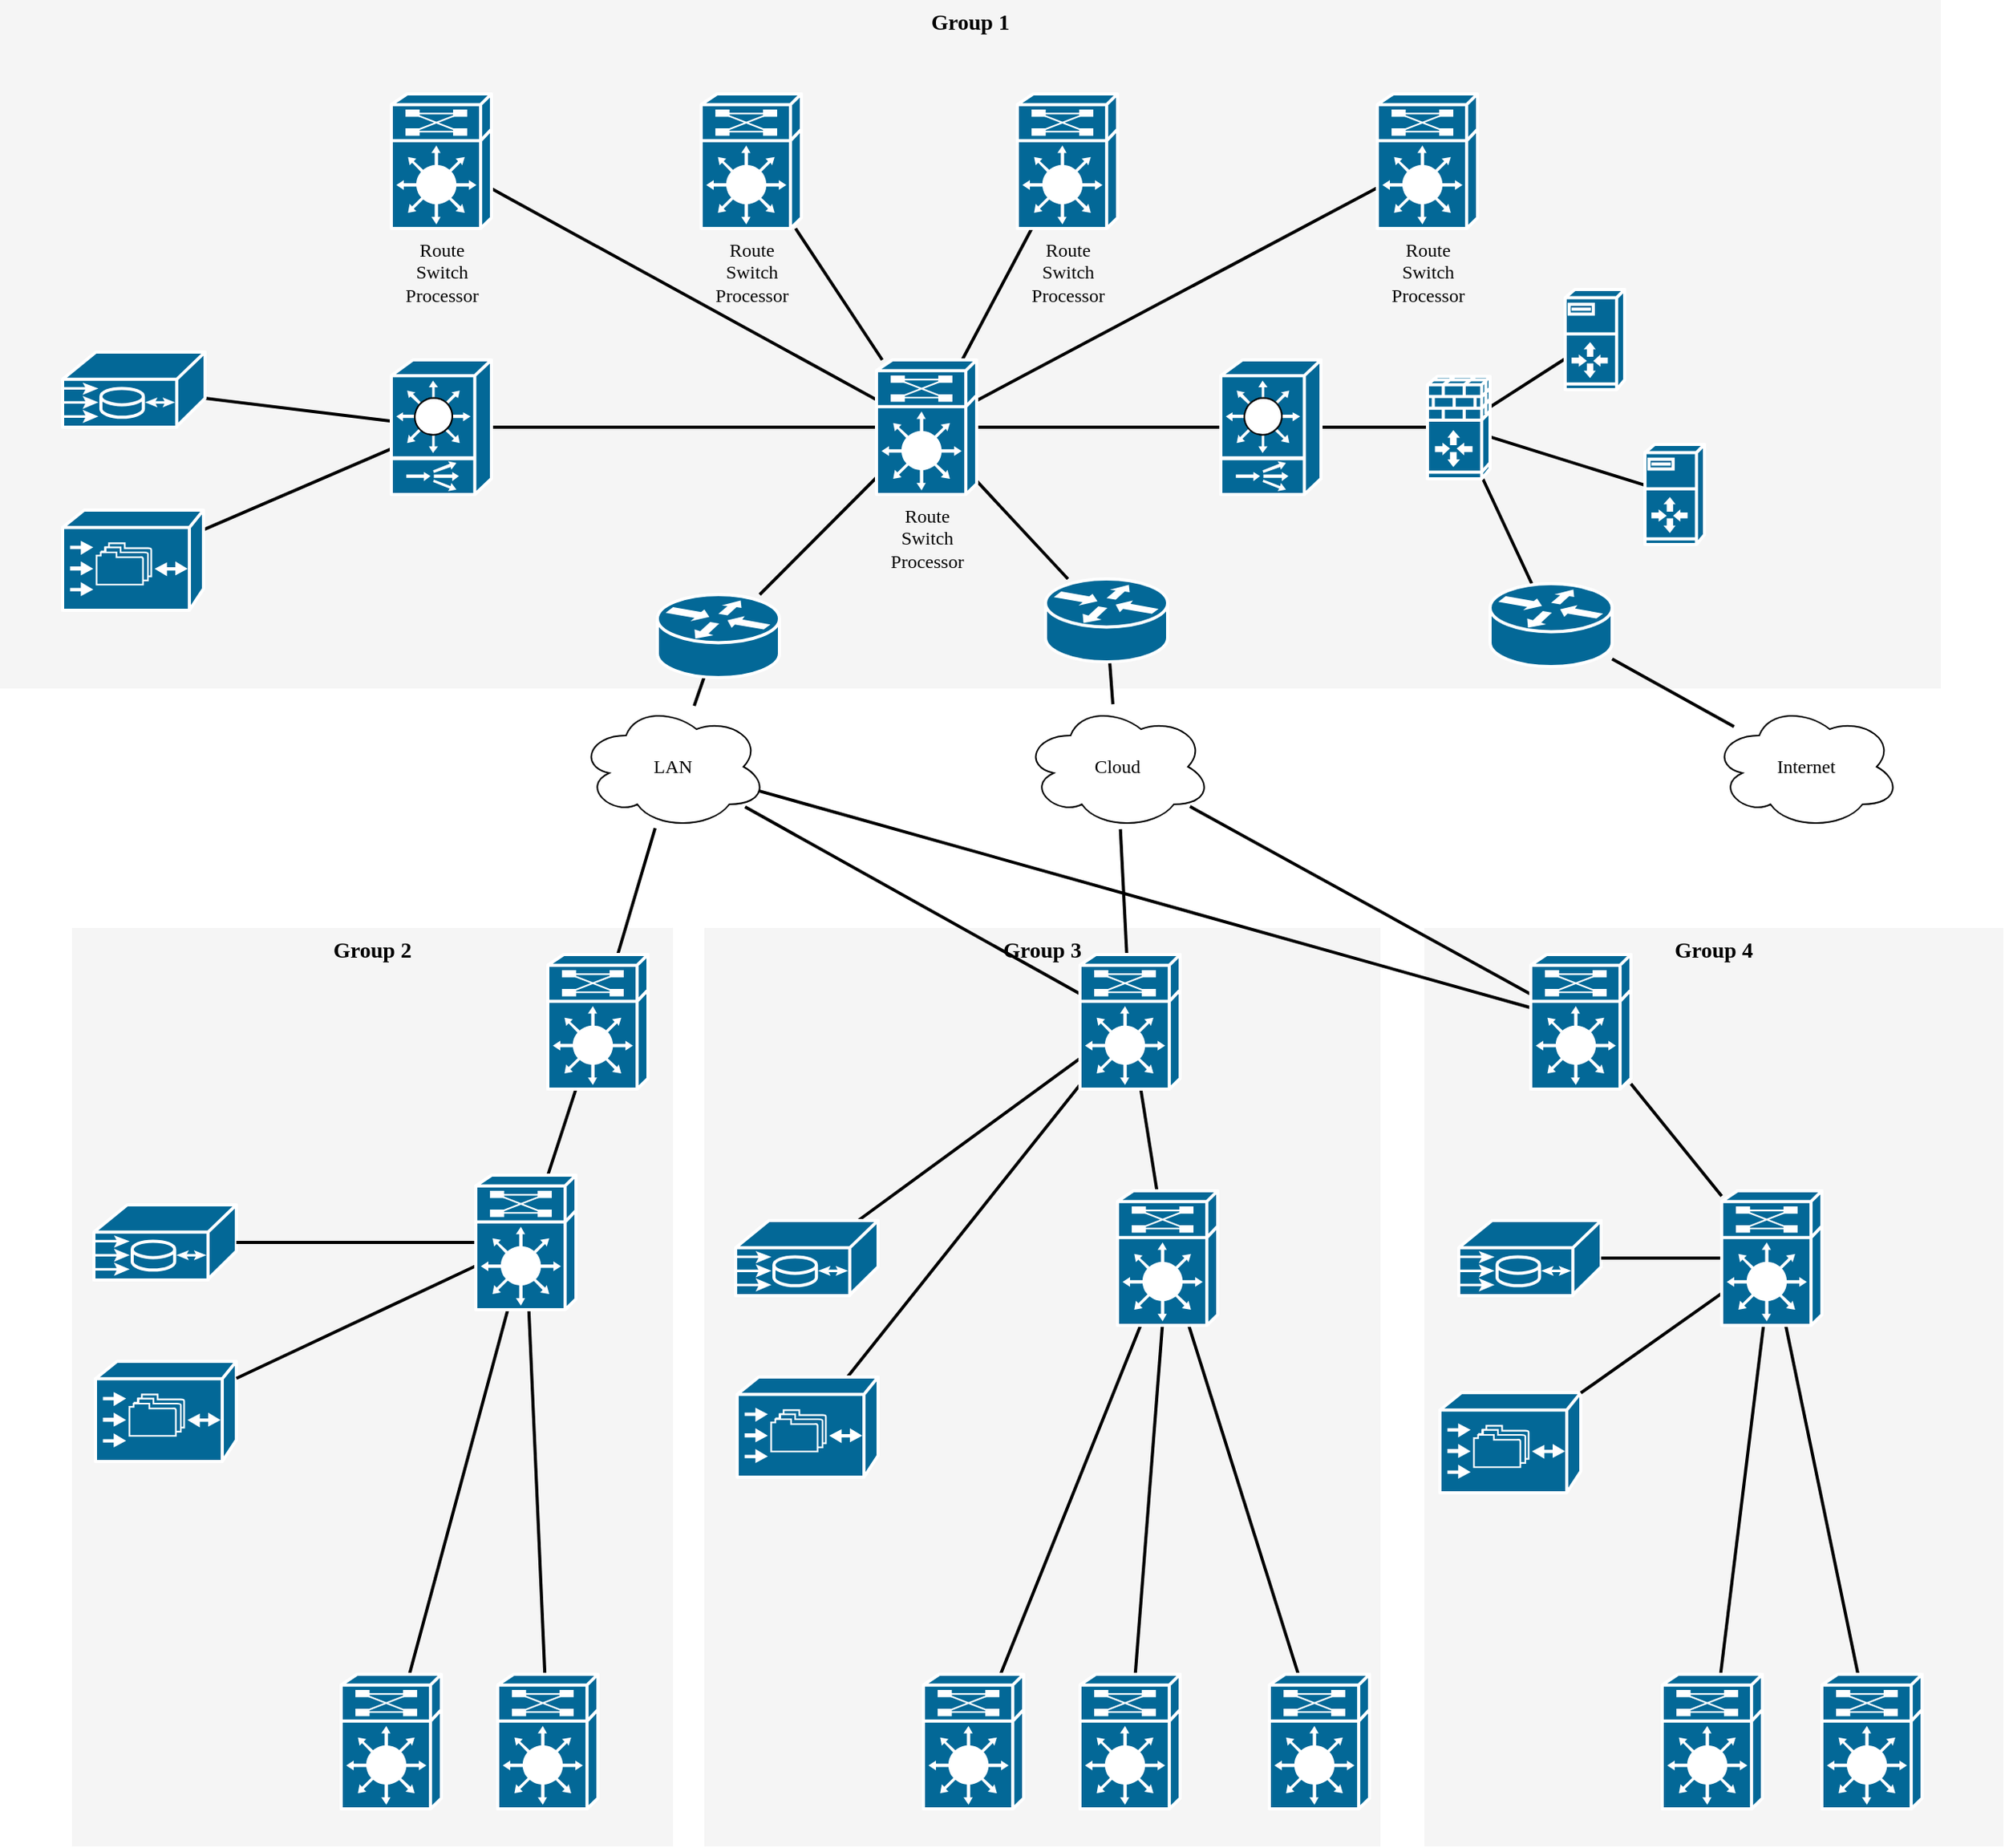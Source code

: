 <mxfile version="21.0.6" type="github" pages="2">
  <diagram name="Page-1" id="c37626ed-c26b-45fb-9056-f9ebc6bb27b6">
    <mxGraphModel dx="1311" dy="699" grid="1" gridSize="10" guides="1" tooltips="1" connect="1" arrows="1" fold="1" page="1" pageScale="1" pageWidth="1100" pageHeight="850" background="none" math="0" shadow="0">
      <root>
        <mxCell id="0" />
        <mxCell id="1" parent="0" />
        <mxCell id="1c7a67bf8fd3230f-83" value="Group 1" style="whiteSpace=wrap;html=1;rounded=0;shadow=0;comic=0;strokeWidth=1;fontFamily=Verdana;fontSize=14;fillColor=#f5f5f5;strokeColor=none;verticalAlign=top;fontStyle=1" parent="1" vertex="1">
          <mxGeometry x="460" y="246" width="1240" height="440" as="geometry" />
        </mxCell>
        <mxCell id="1c7a67bf8fd3230f-82" value="Group 4" style="whiteSpace=wrap;html=1;rounded=0;shadow=0;comic=0;strokeWidth=1;fontFamily=Verdana;fontSize=14;fillColor=#f5f5f5;strokeColor=none;fontStyle=1;verticalAlign=top;" parent="1" vertex="1">
          <mxGeometry x="1370" y="839" width="370" height="587" as="geometry" />
        </mxCell>
        <mxCell id="1c7a67bf8fd3230f-81" value="Group 3" style="whiteSpace=wrap;html=1;rounded=0;shadow=0;comic=0;strokeWidth=1;fontFamily=Verdana;fontSize=14;fillColor=#f5f5f5;strokeColor=none;fontStyle=1;verticalAlign=top;" parent="1" vertex="1">
          <mxGeometry x="910" y="839.0" width="432" height="587" as="geometry" />
        </mxCell>
        <mxCell id="1c7a67bf8fd3230f-80" value="Group 2" style="whiteSpace=wrap;html=1;rounded=0;shadow=0;comic=0;strokeWidth=1;fontFamily=Verdana;fontSize=14;fillColor=#f5f5f5;strokeColor=none;fontStyle=1;verticalAlign=top;" parent="1" vertex="1">
          <mxGeometry x="506" y="839" width="384" height="587" as="geometry" />
        </mxCell>
        <mxCell id="1c7a67bf8fd3230f-37" style="edgeStyle=none;html=1;labelBackgroundColor=none;startFill=0;endArrow=none;endFill=0;strokeWidth=2;fontFamily=Verdana;fontSize=12;" parent="1" source="1c7a67bf8fd3230f-1" target="1c7a67bf8fd3230f-5" edge="1">
          <mxGeometry relative="1" as="geometry" />
        </mxCell>
        <mxCell id="1c7a67bf8fd3230f-1" value="Route&lt;div&gt;Switch&lt;/div&gt;&lt;div&gt;Processor&lt;/div&gt;" style="shape=mxgraph.cisco.misc.route_switch_processor;html=1;dashed=0;fillColor=#036897;strokeColor=#ffffff;strokeWidth=2;verticalLabelPosition=bottom;verticalAlign=top;rounded=0;shadow=0;comic=0;fontFamily=Verdana;fontSize=12;" parent="1" vertex="1">
          <mxGeometry x="710" y="306" width="64" height="86" as="geometry" />
        </mxCell>
        <mxCell id="1c7a67bf8fd3230f-38" style="edgeStyle=none;html=1;labelBackgroundColor=none;startFill=0;endArrow=none;endFill=0;strokeWidth=2;fontFamily=Verdana;fontSize=12;" parent="1" source="1c7a67bf8fd3230f-2" target="1c7a67bf8fd3230f-5" edge="1">
          <mxGeometry relative="1" as="geometry" />
        </mxCell>
        <mxCell id="1c7a67bf8fd3230f-2" value="Route&lt;div&gt;Switch&lt;/div&gt;&lt;div&gt;Processor&lt;/div&gt;" style="shape=mxgraph.cisco.misc.route_switch_processor;html=1;dashed=0;fillColor=#036897;strokeColor=#ffffff;strokeWidth=2;verticalLabelPosition=bottom;verticalAlign=top;rounded=0;shadow=0;comic=0;fontFamily=Verdana;fontSize=12;" parent="1" vertex="1">
          <mxGeometry x="908" y="306" width="64" height="86" as="geometry" />
        </mxCell>
        <mxCell id="1c7a67bf8fd3230f-39" style="edgeStyle=none;html=1;labelBackgroundColor=none;startFill=0;endArrow=none;endFill=0;strokeWidth=2;fontFamily=Verdana;fontSize=12;" parent="1" source="1c7a67bf8fd3230f-3" target="1c7a67bf8fd3230f-5" edge="1">
          <mxGeometry relative="1" as="geometry" />
        </mxCell>
        <mxCell id="1c7a67bf8fd3230f-3" value="Route&lt;div&gt;Switch&lt;/div&gt;&lt;div&gt;Processor&lt;/div&gt;" style="shape=mxgraph.cisco.misc.route_switch_processor;html=1;dashed=0;fillColor=#036897;strokeColor=#ffffff;strokeWidth=2;verticalLabelPosition=bottom;verticalAlign=top;rounded=0;shadow=0;comic=0;fontFamily=Verdana;fontSize=12;" parent="1" vertex="1">
          <mxGeometry x="1110" y="306" width="64" height="86" as="geometry" />
        </mxCell>
        <mxCell id="1c7a67bf8fd3230f-40" style="edgeStyle=none;html=1;labelBackgroundColor=none;startFill=0;endArrow=none;endFill=0;strokeWidth=2;fontFamily=Verdana;fontSize=12;" parent="1" source="1c7a67bf8fd3230f-4" target="1c7a67bf8fd3230f-5" edge="1">
          <mxGeometry relative="1" as="geometry" />
        </mxCell>
        <mxCell id="1c7a67bf8fd3230f-4" value="Route&lt;div&gt;Switch&lt;/div&gt;&lt;div&gt;Processor&lt;/div&gt;" style="shape=mxgraph.cisco.misc.route_switch_processor;html=1;dashed=0;fillColor=#036897;strokeColor=#ffffff;strokeWidth=2;verticalLabelPosition=bottom;verticalAlign=top;rounded=0;shadow=0;comic=0;fontFamily=Verdana;fontSize=12;" parent="1" vertex="1">
          <mxGeometry x="1340" y="306" width="64" height="86" as="geometry" />
        </mxCell>
        <mxCell id="1c7a67bf8fd3230f-41" style="edgeStyle=none;html=1;labelBackgroundColor=none;startFill=0;endArrow=none;endFill=0;strokeWidth=2;fontFamily=Verdana;fontSize=12;" parent="1" source="1c7a67bf8fd3230f-5" target="1c7a67bf8fd3230f-7" edge="1">
          <mxGeometry relative="1" as="geometry" />
        </mxCell>
        <mxCell id="1c7a67bf8fd3230f-45" style="edgeStyle=none;html=1;labelBackgroundColor=none;startFill=0;endArrow=none;endFill=0;strokeWidth=2;fontFamily=Verdana;fontSize=12;" parent="1" source="1c7a67bf8fd3230f-5" target="1c7a67bf8fd3230f-6" edge="1">
          <mxGeometry relative="1" as="geometry" />
        </mxCell>
        <mxCell id="1c7a67bf8fd3230f-49" style="edgeStyle=none;html=1;labelBackgroundColor=none;startFill=0;endArrow=none;endFill=0;strokeWidth=2;fontFamily=Verdana;fontSize=12;" parent="1" source="1c7a67bf8fd3230f-5" target="1c7a67bf8fd3230f-46" edge="1">
          <mxGeometry relative="1" as="geometry" />
        </mxCell>
        <mxCell id="1c7a67bf8fd3230f-50" style="edgeStyle=none;html=1;labelBackgroundColor=none;startFill=0;endArrow=none;endFill=0;strokeWidth=2;fontFamily=Verdana;fontSize=12;" parent="1" source="1c7a67bf8fd3230f-5" target="1c7a67bf8fd3230f-47" edge="1">
          <mxGeometry relative="1" as="geometry" />
        </mxCell>
        <mxCell id="1c7a67bf8fd3230f-5" value="Route&lt;div&gt;Switch&lt;/div&gt;&lt;div&gt;Processor&lt;/div&gt;" style="shape=mxgraph.cisco.misc.route_switch_processor;html=1;dashed=0;fillColor=#036897;strokeColor=#ffffff;strokeWidth=2;verticalLabelPosition=bottom;verticalAlign=top;rounded=0;shadow=0;comic=0;fontFamily=Verdana;fontSize=12;" parent="1" vertex="1">
          <mxGeometry x="1020" y="476" width="64" height="86" as="geometry" />
        </mxCell>
        <mxCell id="1c7a67bf8fd3230f-64" style="edgeStyle=none;html=1;labelBackgroundColor=none;startFill=0;endArrow=none;endFill=0;strokeWidth=2;fontFamily=Verdana;fontSize=12;" parent="1" source="1c7a67bf8fd3230f-6" target="1c7a67bf8fd3230f-9" edge="1">
          <mxGeometry relative="1" as="geometry" />
        </mxCell>
        <mxCell id="1c7a67bf8fd3230f-65" style="edgeStyle=none;html=1;labelBackgroundColor=none;startFill=0;endArrow=none;endFill=0;strokeWidth=2;fontFamily=Verdana;fontSize=12;" parent="1" source="1c7a67bf8fd3230f-6" target="1c7a67bf8fd3230f-8" edge="1">
          <mxGeometry relative="1" as="geometry" />
        </mxCell>
        <mxCell id="1c7a67bf8fd3230f-6" value="" style="shape=mxgraph.cisco.switches.content_switch;html=1;dashed=0;fillColor=#036897;strokeColor=#ffffff;strokeWidth=2;verticalLabelPosition=bottom;verticalAlign=top;rounded=0;shadow=0;comic=0;fontFamily=Verdana;fontSize=12;" parent="1" vertex="1">
          <mxGeometry x="710" y="476" width="64" height="86" as="geometry" />
        </mxCell>
        <mxCell id="1c7a67bf8fd3230f-42" style="edgeStyle=none;html=1;labelBackgroundColor=none;startFill=0;endArrow=none;endFill=0;strokeWidth=2;fontFamily=Verdana;fontSize=12;" parent="1" source="1c7a67bf8fd3230f-7" target="1c7a67bf8fd3230f-10" edge="1">
          <mxGeometry relative="1" as="geometry" />
        </mxCell>
        <mxCell id="1c7a67bf8fd3230f-7" value="" style="shape=mxgraph.cisco.switches.content_switch;html=1;dashed=0;fillColor=#036897;strokeColor=#ffffff;strokeWidth=2;verticalLabelPosition=bottom;verticalAlign=top;rounded=0;shadow=0;comic=0;fontFamily=Verdana;fontSize=12;" parent="1" vertex="1">
          <mxGeometry x="1240" y="476" width="64" height="86" as="geometry" />
        </mxCell>
        <mxCell id="1c7a67bf8fd3230f-8" value="" style="shape=mxgraph.cisco.storage.cisco_file_engine;html=1;dashed=0;fillColor=#036897;strokeColor=#ffffff;strokeWidth=2;verticalLabelPosition=bottom;verticalAlign=top;rounded=0;shadow=0;comic=0;fontFamily=Verdana;fontSize=12;" parent="1" vertex="1">
          <mxGeometry x="500" y="572" width="90" height="64" as="geometry" />
        </mxCell>
        <mxCell id="1c7a67bf8fd3230f-9" value="" style="shape=mxgraph.cisco.misc.me1100;html=1;dashed=0;fillColor=#036897;strokeColor=#ffffff;strokeWidth=2;verticalLabelPosition=bottom;verticalAlign=top;rounded=0;shadow=0;comic=0;fontFamily=Verdana;fontSize=12;" parent="1" vertex="1">
          <mxGeometry x="500" y="471" width="91" height="48" as="geometry" />
        </mxCell>
        <mxCell id="1c7a67bf8fd3230f-43" style="edgeStyle=none;html=1;labelBackgroundColor=none;startFill=0;endArrow=none;endFill=0;strokeWidth=2;fontFamily=Verdana;fontSize=12;" parent="1" source="1c7a67bf8fd3230f-10" target="1c7a67bf8fd3230f-11" edge="1">
          <mxGeometry relative="1" as="geometry" />
        </mxCell>
        <mxCell id="1c7a67bf8fd3230f-44" style="edgeStyle=none;html=1;labelBackgroundColor=none;startFill=0;endArrow=none;endFill=0;strokeWidth=2;fontFamily=Verdana;fontSize=12;" parent="1" source="1c7a67bf8fd3230f-10" target="1c7a67bf8fd3230f-12" edge="1">
          <mxGeometry relative="1" as="geometry" />
        </mxCell>
        <mxCell id="1c7a67bf8fd3230f-51" style="edgeStyle=none;html=1;labelBackgroundColor=none;startFill=0;endArrow=none;endFill=0;strokeWidth=2;fontFamily=Verdana;fontSize=12;" parent="1" source="1c7a67bf8fd3230f-10" target="1c7a67bf8fd3230f-48" edge="1">
          <mxGeometry relative="1" as="geometry" />
        </mxCell>
        <mxCell id="1c7a67bf8fd3230f-10" value="" style="shape=mxgraph.cisco.security.ios_firewall;html=1;dashed=0;fillColor=#036897;strokeColor=#ffffff;strokeWidth=2;verticalLabelPosition=bottom;verticalAlign=top;rounded=0;shadow=0;comic=0;fontFamily=Verdana;fontSize=12;" parent="1" vertex="1">
          <mxGeometry x="1372" y="486" width="40" height="66" as="geometry" />
        </mxCell>
        <mxCell id="1c7a67bf8fd3230f-11" value="" style="shape=mxgraph.cisco.servers.server_with_router;html=1;dashed=0;fillColor=#036897;strokeColor=#ffffff;strokeWidth=2;verticalLabelPosition=bottom;verticalAlign=top;rounded=0;shadow=0;comic=0;fontFamily=Verdana;fontSize=12;" parent="1" vertex="1">
          <mxGeometry x="1460" y="431" width="38" height="64" as="geometry" />
        </mxCell>
        <mxCell id="1c7a67bf8fd3230f-12" value="" style="shape=mxgraph.cisco.servers.server_with_router;html=1;dashed=0;fillColor=#036897;strokeColor=#ffffff;strokeWidth=2;verticalLabelPosition=bottom;verticalAlign=top;rounded=0;shadow=0;comic=0;fontFamily=Verdana;fontSize=12;" parent="1" vertex="1">
          <mxGeometry x="1511" y="530" width="38" height="64" as="geometry" />
        </mxCell>
        <mxCell id="1c7a67bf8fd3230f-56" style="edgeStyle=none;html=1;labelBackgroundColor=none;startFill=0;endArrow=none;endFill=0;strokeWidth=2;fontFamily=Verdana;fontSize=12;" parent="1" source="1c7a67bf8fd3230f-13" target="1c7a67bf8fd3230f-16" edge="1">
          <mxGeometry relative="1" as="geometry" />
        </mxCell>
        <mxCell id="1c7a67bf8fd3230f-61" style="edgeStyle=none;html=1;labelBackgroundColor=none;startFill=0;endArrow=none;endFill=0;strokeWidth=2;fontFamily=Verdana;fontSize=12;" parent="1" source="1c7a67bf8fd3230f-13" target="1c7a67bf8fd3230f-17" edge="1">
          <mxGeometry relative="1" as="geometry" />
        </mxCell>
        <mxCell id="1c7a67bf8fd3230f-62" style="edgeStyle=none;html=1;labelBackgroundColor=none;startFill=0;endArrow=none;endFill=0;strokeWidth=2;fontFamily=Verdana;fontSize=12;" parent="1" source="1c7a67bf8fd3230f-13" target="1c7a67bf8fd3230f-18" edge="1">
          <mxGeometry relative="1" as="geometry" />
        </mxCell>
        <mxCell id="1c7a67bf8fd3230f-13" value="LAN" style="ellipse;shape=cloud;whiteSpace=wrap;html=1;rounded=0;shadow=0;comic=0;strokeWidth=1;fontFamily=Verdana;fontSize=12;" parent="1" vertex="1">
          <mxGeometry x="830" y="696" width="120" height="80" as="geometry" />
        </mxCell>
        <mxCell id="1c7a67bf8fd3230f-57" style="edgeStyle=none;html=1;labelBackgroundColor=none;startFill=0;endArrow=none;endFill=0;strokeWidth=2;fontFamily=Verdana;fontSize=12;" parent="1" source="1c7a67bf8fd3230f-14" target="1c7a67bf8fd3230f-17" edge="1">
          <mxGeometry relative="1" as="geometry" />
        </mxCell>
        <mxCell id="1c7a67bf8fd3230f-63" style="edgeStyle=none;html=1;labelBackgroundColor=none;startFill=0;endArrow=none;endFill=0;strokeWidth=2;fontFamily=Verdana;fontSize=12;" parent="1" source="1c7a67bf8fd3230f-14" target="1c7a67bf8fd3230f-18" edge="1">
          <mxGeometry relative="1" as="geometry" />
        </mxCell>
        <mxCell id="1c7a67bf8fd3230f-14" value="Cloud" style="ellipse;shape=cloud;whiteSpace=wrap;html=1;rounded=0;shadow=0;comic=0;strokeWidth=1;fontFamily=Verdana;fontSize=12;" parent="1" vertex="1">
          <mxGeometry x="1114" y="696" width="120" height="80" as="geometry" />
        </mxCell>
        <mxCell id="1c7a67bf8fd3230f-15" value="Internet" style="ellipse;shape=cloud;whiteSpace=wrap;html=1;rounded=0;shadow=0;comic=0;strokeWidth=1;fontFamily=Verdana;fontSize=12;" parent="1" vertex="1">
          <mxGeometry x="1554" y="696" width="120" height="80" as="geometry" />
        </mxCell>
        <mxCell id="1c7a67bf8fd3230f-66" style="edgeStyle=none;html=1;labelBackgroundColor=none;startFill=0;endArrow=none;endFill=0;strokeWidth=2;fontFamily=Verdana;fontSize=12;" parent="1" source="1c7a67bf8fd3230f-16" target="1c7a67bf8fd3230f-21" edge="1">
          <mxGeometry relative="1" as="geometry" />
        </mxCell>
        <mxCell id="1c7a67bf8fd3230f-16" value="" style="shape=mxgraph.cisco.misc.route_switch_processor;html=1;dashed=0;fillColor=#036897;strokeColor=#ffffff;strokeWidth=2;verticalLabelPosition=bottom;verticalAlign=top;rounded=0;shadow=0;comic=0;fontFamily=Verdana;fontSize=12;" parent="1" vertex="1">
          <mxGeometry x="810" y="856" width="64" height="86" as="geometry" />
        </mxCell>
        <mxCell id="1c7a67bf8fd3230f-60" style="edgeStyle=none;html=1;labelBackgroundColor=none;startFill=0;endArrow=none;endFill=0;strokeWidth=2;fontFamily=Verdana;fontSize=12;" parent="1" source="1c7a67bf8fd3230f-17" target="1c7a67bf8fd3230f-24" edge="1">
          <mxGeometry relative="1" as="geometry" />
        </mxCell>
        <mxCell id="1c7a67bf8fd3230f-69" style="edgeStyle=none;html=1;labelBackgroundColor=none;startFill=0;endArrow=none;endFill=0;strokeWidth=2;fontFamily=Verdana;fontSize=12;" parent="1" source="1c7a67bf8fd3230f-17" target="1c7a67bf8fd3230f-22" edge="1">
          <mxGeometry relative="1" as="geometry" />
        </mxCell>
        <mxCell id="1c7a67bf8fd3230f-70" style="edgeStyle=none;html=1;labelBackgroundColor=none;startFill=0;endArrow=none;endFill=0;strokeWidth=2;fontFamily=Verdana;fontSize=12;" parent="1" source="1c7a67bf8fd3230f-17" target="1c7a67bf8fd3230f-23" edge="1">
          <mxGeometry relative="1" as="geometry" />
        </mxCell>
        <mxCell id="1c7a67bf8fd3230f-17" value="" style="shape=mxgraph.cisco.misc.route_switch_processor;html=1;dashed=0;fillColor=#036897;strokeColor=#ffffff;strokeWidth=2;verticalLabelPosition=bottom;verticalAlign=top;rounded=0;shadow=0;comic=0;fontFamily=Verdana;fontSize=12;" parent="1" vertex="1">
          <mxGeometry x="1150" y="856" width="64" height="86" as="geometry" />
        </mxCell>
        <mxCell id="1c7a67bf8fd3230f-59" style="edgeStyle=none;html=1;labelBackgroundColor=none;startFill=0;endArrow=none;endFill=0;strokeWidth=2;fontFamily=Verdana;fontSize=12;" parent="1" source="1c7a67bf8fd3230f-18" target="1c7a67bf8fd3230f-27" edge="1">
          <mxGeometry relative="1" as="geometry" />
        </mxCell>
        <mxCell id="1c7a67bf8fd3230f-18" value="" style="shape=mxgraph.cisco.misc.route_switch_processor;html=1;dashed=0;fillColor=#036897;strokeColor=#ffffff;strokeWidth=2;verticalLabelPosition=bottom;verticalAlign=top;rounded=0;shadow=0;comic=0;fontFamily=Verdana;fontSize=12;" parent="1" vertex="1">
          <mxGeometry x="1438" y="856" width="64" height="86" as="geometry" />
        </mxCell>
        <mxCell id="1c7a67bf8fd3230f-19" value="" style="shape=mxgraph.cisco.misc.me1100;html=1;dashed=0;fillColor=#036897;strokeColor=#ffffff;strokeWidth=2;verticalLabelPosition=bottom;verticalAlign=top;rounded=0;shadow=0;comic=0;fontFamily=Verdana;fontSize=12;" parent="1" vertex="1">
          <mxGeometry x="520" y="1016" width="91" height="48" as="geometry" />
        </mxCell>
        <mxCell id="1c7a67bf8fd3230f-20" value="" style="shape=mxgraph.cisco.storage.cisco_file_engine;html=1;dashed=0;fillColor=#036897;strokeColor=#ffffff;strokeWidth=2;verticalLabelPosition=bottom;verticalAlign=top;rounded=0;shadow=0;comic=0;fontFamily=Verdana;fontSize=12;" parent="1" vertex="1">
          <mxGeometry x="521" y="1116" width="90" height="64" as="geometry" />
        </mxCell>
        <mxCell id="1c7a67bf8fd3230f-67" style="edgeStyle=none;html=1;labelBackgroundColor=none;startFill=0;endArrow=none;endFill=0;strokeWidth=2;fontFamily=Verdana;fontSize=12;" parent="1" source="1c7a67bf8fd3230f-21" target="1c7a67bf8fd3230f-19" edge="1">
          <mxGeometry relative="1" as="geometry" />
        </mxCell>
        <mxCell id="1c7a67bf8fd3230f-68" style="edgeStyle=none;html=1;labelBackgroundColor=none;startFill=0;endArrow=none;endFill=0;strokeWidth=2;fontFamily=Verdana;fontSize=12;" parent="1" source="1c7a67bf8fd3230f-21" target="1c7a67bf8fd3230f-20" edge="1">
          <mxGeometry relative="1" as="geometry" />
        </mxCell>
        <mxCell id="1c7a67bf8fd3230f-78" style="edgeStyle=none;html=1;labelBackgroundColor=none;startFill=0;endArrow=none;endFill=0;strokeWidth=2;fontFamily=Verdana;fontSize=12;" parent="1" source="1c7a67bf8fd3230f-21" target="1c7a67bf8fd3230f-29" edge="1">
          <mxGeometry relative="1" as="geometry" />
        </mxCell>
        <mxCell id="1c7a67bf8fd3230f-79" style="edgeStyle=none;html=1;labelBackgroundColor=none;startFill=0;endArrow=none;endFill=0;strokeWidth=2;fontFamily=Verdana;fontSize=12;" parent="1" source="1c7a67bf8fd3230f-21" target="1c7a67bf8fd3230f-28" edge="1">
          <mxGeometry relative="1" as="geometry" />
        </mxCell>
        <mxCell id="1c7a67bf8fd3230f-21" value="" style="shape=mxgraph.cisco.misc.route_switch_processor;html=1;dashed=0;fillColor=#036897;strokeColor=#ffffff;strokeWidth=2;verticalLabelPosition=bottom;verticalAlign=top;rounded=0;shadow=0;comic=0;fontFamily=Verdana;fontSize=12;" parent="1" vertex="1">
          <mxGeometry x="764" y="997" width="64" height="86" as="geometry" />
        </mxCell>
        <mxCell id="1c7a67bf8fd3230f-22" value="" style="shape=mxgraph.cisco.misc.me1100;html=1;dashed=0;fillColor=#036897;strokeColor=#ffffff;strokeWidth=2;verticalLabelPosition=bottom;verticalAlign=top;rounded=0;shadow=0;comic=0;fontFamily=Verdana;fontSize=12;" parent="1" vertex="1">
          <mxGeometry x="930" y="1026" width="91" height="48" as="geometry" />
        </mxCell>
        <mxCell id="1c7a67bf8fd3230f-23" value="" style="shape=mxgraph.cisco.storage.cisco_file_engine;html=1;dashed=0;fillColor=#036897;strokeColor=#ffffff;strokeWidth=2;verticalLabelPosition=bottom;verticalAlign=top;rounded=0;shadow=0;comic=0;fontFamily=Verdana;fontSize=12;" parent="1" vertex="1">
          <mxGeometry x="931" y="1126" width="90" height="64" as="geometry" />
        </mxCell>
        <mxCell id="1c7a67bf8fd3230f-75" style="edgeStyle=none;html=1;labelBackgroundColor=none;startFill=0;endArrow=none;endFill=0;strokeWidth=2;fontFamily=Verdana;fontSize=12;" parent="1" source="1c7a67bf8fd3230f-24" target="1c7a67bf8fd3230f-33" edge="1">
          <mxGeometry relative="1" as="geometry" />
        </mxCell>
        <mxCell id="1c7a67bf8fd3230f-76" style="edgeStyle=none;html=1;labelBackgroundColor=none;startFill=0;endArrow=none;endFill=0;strokeWidth=2;fontFamily=Verdana;fontSize=12;" parent="1" source="1c7a67bf8fd3230f-24" target="1c7a67bf8fd3230f-32" edge="1">
          <mxGeometry relative="1" as="geometry" />
        </mxCell>
        <mxCell id="1c7a67bf8fd3230f-77" style="edgeStyle=none;html=1;labelBackgroundColor=none;startFill=0;endArrow=none;endFill=0;strokeWidth=2;fontFamily=Verdana;fontSize=12;" parent="1" source="1c7a67bf8fd3230f-24" target="1c7a67bf8fd3230f-31" edge="1">
          <mxGeometry relative="1" as="geometry" />
        </mxCell>
        <mxCell id="1c7a67bf8fd3230f-24" value="" style="shape=mxgraph.cisco.misc.route_switch_processor;html=1;dashed=0;fillColor=#036897;strokeColor=#ffffff;strokeWidth=2;verticalLabelPosition=bottom;verticalAlign=top;rounded=0;shadow=0;comic=0;fontFamily=Verdana;fontSize=12;" parent="1" vertex="1">
          <mxGeometry x="1174" y="1007" width="64" height="86" as="geometry" />
        </mxCell>
        <mxCell id="1c7a67bf8fd3230f-25" value="" style="shape=mxgraph.cisco.misc.me1100;html=1;dashed=0;fillColor=#036897;strokeColor=#ffffff;strokeWidth=2;verticalLabelPosition=bottom;verticalAlign=top;rounded=0;shadow=0;comic=0;fontFamily=Verdana;fontSize=12;" parent="1" vertex="1">
          <mxGeometry x="1392" y="1026" width="91" height="48" as="geometry" />
        </mxCell>
        <mxCell id="1c7a67bf8fd3230f-26" value="" style="shape=mxgraph.cisco.storage.cisco_file_engine;html=1;dashed=0;fillColor=#036897;strokeColor=#ffffff;strokeWidth=2;verticalLabelPosition=bottom;verticalAlign=top;rounded=0;shadow=0;comic=0;fontFamily=Verdana;fontSize=12;" parent="1" vertex="1">
          <mxGeometry x="1380" y="1136" width="90" height="64" as="geometry" />
        </mxCell>
        <mxCell id="1c7a67bf8fd3230f-71" style="edgeStyle=none;html=1;labelBackgroundColor=none;startFill=0;endArrow=none;endFill=0;strokeWidth=2;fontFamily=Verdana;fontSize=12;" parent="1" source="1c7a67bf8fd3230f-27" target="1c7a67bf8fd3230f-25" edge="1">
          <mxGeometry relative="1" as="geometry" />
        </mxCell>
        <mxCell id="1c7a67bf8fd3230f-72" style="edgeStyle=none;html=1;labelBackgroundColor=none;startFill=0;endArrow=none;endFill=0;strokeWidth=2;fontFamily=Verdana;fontSize=12;" parent="1" source="1c7a67bf8fd3230f-27" target="1c7a67bf8fd3230f-26" edge="1">
          <mxGeometry relative="1" as="geometry" />
        </mxCell>
        <mxCell id="1c7a67bf8fd3230f-73" style="edgeStyle=none;html=1;labelBackgroundColor=none;startFill=0;endArrow=none;endFill=0;strokeWidth=2;fontFamily=Verdana;fontSize=12;" parent="1" source="1c7a67bf8fd3230f-27" target="1c7a67bf8fd3230f-35" edge="1">
          <mxGeometry relative="1" as="geometry" />
        </mxCell>
        <mxCell id="1c7a67bf8fd3230f-74" style="edgeStyle=none;html=1;labelBackgroundColor=none;startFill=0;endArrow=none;endFill=0;strokeWidth=2;fontFamily=Verdana;fontSize=12;" parent="1" source="1c7a67bf8fd3230f-27" target="1c7a67bf8fd3230f-34" edge="1">
          <mxGeometry relative="1" as="geometry" />
        </mxCell>
        <mxCell id="1c7a67bf8fd3230f-27" value="" style="shape=mxgraph.cisco.misc.route_switch_processor;html=1;dashed=0;fillColor=#036897;strokeColor=#ffffff;strokeWidth=2;verticalLabelPosition=bottom;verticalAlign=top;rounded=0;shadow=0;comic=0;fontFamily=Verdana;fontSize=12;" parent="1" vertex="1">
          <mxGeometry x="1560" y="1007" width="64" height="86" as="geometry" />
        </mxCell>
        <mxCell id="1c7a67bf8fd3230f-28" value="" style="shape=mxgraph.cisco.misc.route_switch_processor;html=1;dashed=0;fillColor=#036897;strokeColor=#ffffff;strokeWidth=2;verticalLabelPosition=bottom;verticalAlign=top;rounded=0;shadow=0;comic=0;fontFamily=Verdana;fontSize=12;" parent="1" vertex="1">
          <mxGeometry x="678" y="1316" width="64" height="86" as="geometry" />
        </mxCell>
        <mxCell id="1c7a67bf8fd3230f-29" value="" style="shape=mxgraph.cisco.misc.route_switch_processor;html=1;dashed=0;fillColor=#036897;strokeColor=#ffffff;strokeWidth=2;verticalLabelPosition=bottom;verticalAlign=top;rounded=0;shadow=0;comic=0;fontFamily=Verdana;fontSize=12;" parent="1" vertex="1">
          <mxGeometry x="778" y="1316" width="64" height="86" as="geometry" />
        </mxCell>
        <mxCell id="1c7a67bf8fd3230f-31" value="" style="shape=mxgraph.cisco.misc.route_switch_processor;html=1;dashed=0;fillColor=#036897;strokeColor=#ffffff;strokeWidth=2;verticalLabelPosition=bottom;verticalAlign=top;rounded=0;shadow=0;comic=0;fontFamily=Verdana;fontSize=12;" parent="1" vertex="1">
          <mxGeometry x="1050" y="1316" width="64" height="86" as="geometry" />
        </mxCell>
        <mxCell id="1c7a67bf8fd3230f-32" value="" style="shape=mxgraph.cisco.misc.route_switch_processor;html=1;dashed=0;fillColor=#036897;strokeColor=#ffffff;strokeWidth=2;verticalLabelPosition=bottom;verticalAlign=top;rounded=0;shadow=0;comic=0;fontFamily=Verdana;fontSize=12;" parent="1" vertex="1">
          <mxGeometry x="1150" y="1316" width="64" height="86" as="geometry" />
        </mxCell>
        <mxCell id="1c7a67bf8fd3230f-33" value="" style="shape=mxgraph.cisco.misc.route_switch_processor;html=1;dashed=0;fillColor=#036897;strokeColor=#ffffff;strokeWidth=2;verticalLabelPosition=bottom;verticalAlign=top;rounded=0;shadow=0;comic=0;fontFamily=Verdana;fontSize=12;" parent="1" vertex="1">
          <mxGeometry x="1271" y="1316" width="64" height="86" as="geometry" />
        </mxCell>
        <mxCell id="1c7a67bf8fd3230f-34" value="" style="shape=mxgraph.cisco.misc.route_switch_processor;html=1;dashed=0;fillColor=#036897;strokeColor=#ffffff;strokeWidth=2;verticalLabelPosition=bottom;verticalAlign=top;rounded=0;shadow=0;comic=0;fontFamily=Verdana;fontSize=12;" parent="1" vertex="1">
          <mxGeometry x="1522" y="1316" width="64" height="86" as="geometry" />
        </mxCell>
        <mxCell id="1c7a67bf8fd3230f-35" value="" style="shape=mxgraph.cisco.misc.route_switch_processor;html=1;dashed=0;fillColor=#036897;strokeColor=#ffffff;strokeWidth=2;verticalLabelPosition=bottom;verticalAlign=top;rounded=0;shadow=0;comic=0;fontFamily=Verdana;fontSize=12;" parent="1" vertex="1">
          <mxGeometry x="1624" y="1316" width="64" height="86" as="geometry" />
        </mxCell>
        <mxCell id="1c7a67bf8fd3230f-55" style="edgeStyle=none;html=1;labelBackgroundColor=none;startFill=0;endArrow=none;endFill=0;strokeWidth=2;fontFamily=Verdana;fontSize=12;" parent="1" source="1c7a67bf8fd3230f-46" target="1c7a67bf8fd3230f-13" edge="1">
          <mxGeometry relative="1" as="geometry" />
        </mxCell>
        <mxCell id="1c7a67bf8fd3230f-46" value="" style="shape=mxgraph.cisco.routers.router;html=1;dashed=0;fillColor=#036897;strokeColor=#ffffff;strokeWidth=2;verticalLabelPosition=bottom;verticalAlign=top;rounded=0;shadow=0;comic=0;fontFamily=Verdana;fontSize=12;" parent="1" vertex="1">
          <mxGeometry x="880" y="626" width="78" height="53" as="geometry" />
        </mxCell>
        <mxCell id="1c7a67bf8fd3230f-54" style="edgeStyle=none;html=1;labelBackgroundColor=none;startFill=0;endArrow=none;endFill=0;strokeWidth=2;fontFamily=Verdana;fontSize=12;" parent="1" source="1c7a67bf8fd3230f-47" target="1c7a67bf8fd3230f-14" edge="1">
          <mxGeometry relative="1" as="geometry" />
        </mxCell>
        <mxCell id="1c7a67bf8fd3230f-47" value="" style="shape=mxgraph.cisco.routers.router;html=1;dashed=0;fillColor=#036897;strokeColor=#ffffff;strokeWidth=2;verticalLabelPosition=bottom;verticalAlign=top;rounded=0;shadow=0;comic=0;fontFamily=Verdana;fontSize=12;" parent="1" vertex="1">
          <mxGeometry x="1128" y="616" width="78" height="53" as="geometry" />
        </mxCell>
        <mxCell id="1c7a67bf8fd3230f-52" style="edgeStyle=none;html=1;labelBackgroundColor=none;startFill=0;endArrow=none;endFill=0;strokeWidth=2;fontFamily=Verdana;fontSize=12;" parent="1" source="1c7a67bf8fd3230f-48" target="1c7a67bf8fd3230f-15" edge="1">
          <mxGeometry relative="1" as="geometry" />
        </mxCell>
        <mxCell id="1c7a67bf8fd3230f-48" value="" style="shape=mxgraph.cisco.routers.router;html=1;dashed=0;fillColor=#036897;strokeColor=#ffffff;strokeWidth=2;verticalLabelPosition=bottom;verticalAlign=top;rounded=0;shadow=0;comic=0;fontFamily=Verdana;fontSize=12;" parent="1" vertex="1">
          <mxGeometry x="1412" y="619" width="78" height="53" as="geometry" />
        </mxCell>
      </root>
    </mxGraphModel>
  </diagram>
  <diagram id="D1Y14wnKGlvl8o6WSnGB" name="Page-2">
    <mxGraphModel dx="3026" dy="990" grid="1" gridSize="10" guides="1" tooltips="1" connect="1" arrows="1" fold="1" page="1" pageScale="1" pageWidth="1169" pageHeight="826" math="0" shadow="0">
      <root>
        <mxCell id="0" />
        <mxCell id="1" parent="0" />
        <mxCell id="xEglHaK1Gnq8JVJsy5sm-4" value="agrinisapi_communitydb (MySql)" style="shape=mxgraph.cisco.misc.me1100;html=1;dashed=0;fillColor=#036897;strokeColor=#ffffff;strokeWidth=2;verticalLabelPosition=bottom;verticalAlign=top;rounded=0;shadow=0;comic=0;fontFamily=Verdana;fontSize=12;" vertex="1" parent="1">
          <mxGeometry x="520" y="1680" width="91" height="48" as="geometry" />
        </mxCell>
        <mxCell id="xEglHaK1Gnq8JVJsy5sm-5" value="internal (CI-3)" style="shape=mxgraph.cisco.storage.cisco_file_engine;html=1;dashed=0;fillColor=#036897;strokeColor=#ffffff;strokeWidth=2;verticalLabelPosition=bottom;verticalAlign=top;rounded=0;shadow=0;comic=0;fontFamily=Verdana;fontSize=12;" vertex="1" parent="1">
          <mxGeometry x="-130" y="1261" width="90" height="64" as="geometry" />
        </mxCell>
        <mxCell id="xEglHaK1Gnq8JVJsy5sm-6" style="edgeStyle=none;html=1;labelBackgroundColor=none;startFill=0;endArrow=none;endFill=0;strokeWidth=2;fontFamily=Verdana;fontSize=12;exitX=0.96;exitY=0.87;exitDx=0;exitDy=0;exitPerimeter=0;entryX=0;entryY=0.833;entryDx=0;entryDy=0;entryPerimeter=0;" edge="1" parent="1" source="xEglHaK1Gnq8JVJsy5sm-5" target="xEglHaK1Gnq8JVJsy5sm-4">
          <mxGeometry relative="1" as="geometry">
            <mxPoint x="510" y="1660" as="targetPoint" />
          </mxGeometry>
        </mxCell>
        <mxCell id="xEglHaK1Gnq8JVJsy5sm-7" style="edgeStyle=none;html=1;labelBackgroundColor=none;startFill=0;endArrow=none;endFill=0;strokeWidth=2;fontFamily=Verdana;fontSize=12;exitX=0.5;exitY=1;exitDx=0;exitDy=0;exitPerimeter=0;" edge="1" parent="1" source="xEglHaK1Gnq8JVJsy5sm-111" target="xEglHaK1Gnq8JVJsy5sm-5">
          <mxGeometry relative="1" as="geometry" />
        </mxCell>
        <mxCell id="xEglHaK1Gnq8JVJsy5sm-113" style="rounded=0;orthogonalLoop=1;jettySize=auto;html=1;exitX=0;exitY=0.5;exitDx=0;exitDy=0;exitPerimeter=0;entryX=1;entryY=0.5;entryDx=0;entryDy=0;entryPerimeter=0;endArrow=none;endFill=0;strokeWidth=2;" edge="1" parent="1" source="xEglHaK1Gnq8JVJsy5sm-10" target="xEglHaK1Gnq8JVJsy5sm-112">
          <mxGeometry relative="1" as="geometry" />
        </mxCell>
        <mxCell id="xEglHaK1Gnq8JVJsy5sm-10" value="178.128.17.200" style="shape=mxgraph.cisco.misc.route_switch_processor;html=1;dashed=0;fillColor=#036897;strokeColor=#ffffff;strokeWidth=2;verticalLabelPosition=bottom;verticalAlign=top;rounded=0;shadow=0;comic=0;fontFamily=Verdana;fontSize=12;" vertex="1" parent="1">
          <mxGeometry x="333" y="1020" width="64" height="86" as="geometry" />
        </mxCell>
        <mxCell id="xEglHaK1Gnq8JVJsy5sm-55" style="rounded=0;orthogonalLoop=1;jettySize=auto;html=1;strokeWidth=2;endArrow=none;endFill=0;exitX=0.5;exitY=1;exitDx=0;exitDy=0;exitPerimeter=0;entryX=-0.008;entryY=0.398;entryDx=0;entryDy=0;entryPerimeter=0;" edge="1" parent="1" source="xEglHaK1Gnq8JVJsy5sm-14" target="xEglHaK1Gnq8JVJsy5sm-4">
          <mxGeometry relative="1" as="geometry" />
        </mxCell>
        <mxCell id="xEglHaK1Gnq8JVJsy5sm-14" value="website (CI-3)" style="shape=mxgraph.cisco.storage.cisco_file_engine;html=1;dashed=0;fillColor=#036897;strokeColor=#ffffff;strokeWidth=2;verticalLabelPosition=bottom;verticalAlign=top;rounded=0;shadow=0;comic=0;fontFamily=Verdana;fontSize=12;" vertex="1" parent="1">
          <mxGeometry x="177" y="1261" width="90" height="64" as="geometry" />
        </mxCell>
        <mxCell id="xEglHaK1Gnq8JVJsy5sm-56" value="" style="rounded=0;orthogonalLoop=1;jettySize=auto;html=1;strokeWidth=2;endArrow=none;endFill=0;" edge="1" parent="1" source="xEglHaK1Gnq8JVJsy5sm-17" target="xEglHaK1Gnq8JVJsy5sm-14">
          <mxGeometry relative="1" as="geometry" />
        </mxCell>
        <mxCell id="xEglHaK1Gnq8JVJsy5sm-17" value="website-new (HTML)" style="shape=mxgraph.cisco.storage.cisco_file_engine;html=1;dashed=0;fillColor=#036897;strokeColor=#ffffff;strokeWidth=2;verticalLabelPosition=bottom;verticalAlign=top;rounded=0;shadow=0;comic=0;fontFamily=Verdana;fontSize=12;" vertex="1" parent="1">
          <mxGeometry x="30" y="1261" width="90" height="64" as="geometry" />
        </mxCell>
        <mxCell id="xEglHaK1Gnq8JVJsy5sm-20" style="edgeStyle=none;html=1;labelBackgroundColor=none;startFill=0;endArrow=none;endFill=0;strokeWidth=2;fontFamily=Verdana;fontSize=12;entryX=0.5;entryY=0;entryDx=0;entryDy=0;entryPerimeter=0;exitX=0.95;exitY=0.96;exitDx=0;exitDy=0;exitPerimeter=0;" edge="1" parent="1" source="xEglHaK1Gnq8JVJsy5sm-112" target="xEglHaK1Gnq8JVJsy5sm-14">
          <mxGeometry relative="1" as="geometry" />
        </mxCell>
        <mxCell id="xEglHaK1Gnq8JVJsy5sm-40" value="/core" style="edgeLabel;html=1;align=center;verticalAlign=middle;resizable=0;points=[];" vertex="1" connectable="0" parent="xEglHaK1Gnq8JVJsy5sm-20">
          <mxGeometry x="0.318" y="2" relative="1" as="geometry">
            <mxPoint as="offset" />
          </mxGeometry>
        </mxCell>
        <mxCell id="xEglHaK1Gnq8JVJsy5sm-23" style="edgeStyle=none;html=1;labelBackgroundColor=none;startFill=0;endArrow=none;endFill=0;strokeWidth=2;fontFamily=Verdana;fontSize=12;entryX=0.5;entryY=0;entryDx=0;entryDy=0;entryPerimeter=0;exitX=0.5;exitY=1;exitDx=0;exitDy=0;exitPerimeter=0;" edge="1" parent="1" source="xEglHaK1Gnq8JVJsy5sm-112" target="xEglHaK1Gnq8JVJsy5sm-17">
          <mxGeometry relative="1" as="geometry" />
        </mxCell>
        <mxCell id="xEglHaK1Gnq8JVJsy5sm-39" value="/index" style="edgeLabel;html=1;align=center;verticalAlign=middle;resizable=0;points=[];" vertex="1" connectable="0" parent="xEglHaK1Gnq8JVJsy5sm-23">
          <mxGeometry x="-0.277" y="-5" relative="1" as="geometry">
            <mxPoint x="5" y="37" as="offset" />
          </mxGeometry>
        </mxCell>
        <mxCell id="xEglHaK1Gnq8JVJsy5sm-33" style="rounded=0;orthogonalLoop=1;jettySize=auto;html=1;entryX=0.5;entryY=0;entryDx=0;entryDy=0;entryPerimeter=0;strokeWidth=2;endArrow=none;endFill=0;" edge="1" parent="1" source="xEglHaK1Gnq8JVJsy5sm-25" target="xEglHaK1Gnq8JVJsy5sm-28">
          <mxGeometry relative="1" as="geometry" />
        </mxCell>
        <mxCell id="xEglHaK1Gnq8JVJsy5sm-37" value="app.programbroiler.com" style="edgeLabel;html=1;align=center;verticalAlign=middle;resizable=0;points=[];" vertex="1" connectable="0" parent="xEglHaK1Gnq8JVJsy5sm-33">
          <mxGeometry x="0.199" y="-6" relative="1" as="geometry">
            <mxPoint x="29" y="-23" as="offset" />
          </mxGeometry>
        </mxCell>
        <mxCell id="xEglHaK1Gnq8JVJsy5sm-34" style="rounded=0;orthogonalLoop=1;jettySize=auto;html=1;entryX=0.508;entryY=0.219;entryDx=0;entryDy=0;entryPerimeter=0;strokeWidth=2;endArrow=none;endFill=0;" edge="1" parent="1" source="xEglHaK1Gnq8JVJsy5sm-25" target="xEglHaK1Gnq8JVJsy5sm-30">
          <mxGeometry relative="1" as="geometry" />
        </mxCell>
        <mxCell id="xEglHaK1Gnq8JVJsy5sm-41" value="app1.programbroiler.com&lt;br&gt;app2.programbroiler.com&lt;br&gt;app3.programbroiler.com" style="edgeLabel;html=1;align=center;verticalAlign=middle;resizable=0;points=[];" vertex="1" connectable="0" parent="xEglHaK1Gnq8JVJsy5sm-34">
          <mxGeometry x="0.505" y="2" relative="1" as="geometry">
            <mxPoint y="-16" as="offset" />
          </mxGeometry>
        </mxCell>
        <mxCell id="xEglHaK1Gnq8JVJsy5sm-35" style="rounded=0;orthogonalLoop=1;jettySize=auto;html=1;entryX=0.5;entryY=0;entryDx=0;entryDy=0;entryPerimeter=0;strokeWidth=2;endArrow=none;endFill=0;exitX=0.824;exitY=1.023;exitDx=0;exitDy=0;exitPerimeter=0;" edge="1" parent="1" source="xEglHaK1Gnq8JVJsy5sm-25" target="xEglHaK1Gnq8JVJsy5sm-31">
          <mxGeometry relative="1" as="geometry" />
        </mxCell>
        <mxCell id="xEglHaK1Gnq8JVJsy5sm-44" value="app.agrinis.com/analytics" style="edgeLabel;html=1;align=center;verticalAlign=middle;resizable=0;points=[];" vertex="1" connectable="0" parent="xEglHaK1Gnq8JVJsy5sm-35">
          <mxGeometry x="0.158" y="1" relative="1" as="geometry">
            <mxPoint x="-3" y="-10" as="offset" />
          </mxGeometry>
        </mxCell>
        <mxCell id="xEglHaK1Gnq8JVJsy5sm-36" style="rounded=0;orthogonalLoop=1;jettySize=auto;html=1;entryX=0.5;entryY=0;entryDx=0;entryDy=0;entryPerimeter=0;strokeWidth=2;endArrow=none;endFill=0;" edge="1" parent="1" source="xEglHaK1Gnq8JVJsy5sm-25" target="xEglHaK1Gnq8JVJsy5sm-32">
          <mxGeometry relative="1" as="geometry" />
        </mxCell>
        <mxCell id="xEglHaK1Gnq8JVJsy5sm-45" value="publicapi.agrinis.com" style="edgeLabel;html=1;align=center;verticalAlign=middle;resizable=0;points=[];" vertex="1" connectable="0" parent="xEglHaK1Gnq8JVJsy5sm-36">
          <mxGeometry x="-0.26" y="-1" relative="1" as="geometry">
            <mxPoint x="1" y="51" as="offset" />
          </mxGeometry>
        </mxCell>
        <mxCell id="xEglHaK1Gnq8JVJsy5sm-25" value="programbroiler" style="shape=mxgraph.cisco.misc.route_switch_processor;html=1;dashed=0;fillColor=#036897;strokeColor=#ffffff;strokeWidth=2;verticalLabelPosition=bottom;verticalAlign=top;rounded=0;shadow=0;comic=0;fontFamily=Verdana;fontSize=12;" vertex="1" parent="1">
          <mxGeometry x="2204" y="1020" width="64" height="86" as="geometry" />
        </mxCell>
        <mxCell id="xEglHaK1Gnq8JVJsy5sm-28" value="holding" style="shape=mxgraph.cisco.storage.cisco_file_engine;html=1;dashed=0;fillColor=#036897;strokeColor=#ffffff;strokeWidth=2;verticalLabelPosition=bottom;verticalAlign=top;rounded=0;shadow=0;comic=0;fontFamily=Verdana;fontSize=12;" vertex="1" parent="1">
          <mxGeometry x="2451" y="1261" width="90" height="64" as="geometry" />
        </mxCell>
        <mxCell id="xEglHaK1Gnq8JVJsy5sm-30" value="erp" style="shape=mxgraph.cisco.storage.cisco_file_engine;html=1;dashed=0;fillColor=#036897;strokeColor=#ffffff;strokeWidth=2;verticalLabelPosition=bottom;verticalAlign=top;rounded=0;shadow=0;comic=0;fontFamily=Verdana;fontSize=12;" vertex="1" parent="1">
          <mxGeometry x="2000" y="1261" width="90" height="64" as="geometry" />
        </mxCell>
        <mxCell id="xEglHaK1Gnq8JVJsy5sm-31" value="analytic" style="shape=mxgraph.cisco.storage.cisco_file_engine;html=1;dashed=0;fillColor=#036897;strokeColor=#ffffff;strokeWidth=2;verticalLabelPosition=bottom;verticalAlign=top;rounded=0;shadow=0;comic=0;fontFamily=Verdana;fontSize=12;" vertex="1" parent="1">
          <mxGeometry x="2301" y="1261" width="90" height="64" as="geometry" />
        </mxCell>
        <mxCell id="xEglHaK1Gnq8JVJsy5sm-32" value="public-api" style="shape=mxgraph.cisco.storage.cisco_file_engine;html=1;dashed=0;fillColor=#036897;strokeColor=#ffffff;strokeWidth=2;verticalLabelPosition=bottom;verticalAlign=top;rounded=0;shadow=0;comic=0;fontFamily=Verdana;fontSize=12;" vertex="1" parent="1">
          <mxGeometry x="2161" y="1261" width="90" height="64" as="geometry" />
        </mxCell>
        <mxCell id="xEglHaK1Gnq8JVJsy5sm-52" style="rounded=0;orthogonalLoop=1;jettySize=auto;html=1;exitX=0;exitY=1;exitDx=0;exitDy=0;exitPerimeter=0;entryX=0.5;entryY=0;entryDx=0;entryDy=0;entryPerimeter=0;strokeWidth=2;endArrow=none;endFill=0;" edge="1" parent="1" source="xEglHaK1Gnq8JVJsy5sm-48" target="xEglHaK1Gnq8JVJsy5sm-51">
          <mxGeometry relative="1" as="geometry" />
        </mxCell>
        <mxCell id="xEglHaK1Gnq8JVJsy5sm-161" value="/api" style="edgeLabel;html=1;align=center;verticalAlign=middle;resizable=0;points=[];" vertex="1" connectable="0" parent="xEglHaK1Gnq8JVJsy5sm-52">
          <mxGeometry x="-0.272" y="-1" relative="1" as="geometry">
            <mxPoint as="offset" />
          </mxGeometry>
        </mxCell>
        <mxCell id="xEglHaK1Gnq8JVJsy5sm-59" style="rounded=0;orthogonalLoop=1;jettySize=auto;html=1;exitX=0.5;exitY=1;exitDx=0;exitDy=0;exitPerimeter=0;entryX=0.5;entryY=0;entryDx=0;entryDy=0;entryPerimeter=0;strokeWidth=2;endArrow=none;endFill=0;" edge="1" parent="1" source="xEglHaK1Gnq8JVJsy5sm-10" target="xEglHaK1Gnq8JVJsy5sm-107">
          <mxGeometry relative="1" as="geometry" />
        </mxCell>
        <mxCell id="xEglHaK1Gnq8JVJsy5sm-61" value="/analytics" style="edgeLabel;html=1;align=center;verticalAlign=middle;resizable=0;points=[];" vertex="1" connectable="0" parent="xEglHaK1Gnq8JVJsy5sm-59">
          <mxGeometry x="-0.271" y="3" relative="1" as="geometry">
            <mxPoint x="-3" y="17" as="offset" />
          </mxGeometry>
        </mxCell>
        <mxCell id="xEglHaK1Gnq8JVJsy5sm-63" style="rounded=0;orthogonalLoop=1;jettySize=auto;html=1;exitX=0.5;exitY=1;exitDx=0;exitDy=0;exitPerimeter=0;strokeWidth=2;endArrow=none;endFill=0;" edge="1" parent="1" source="xEglHaK1Gnq8JVJsy5sm-48" target="xEglHaK1Gnq8JVJsy5sm-62">
          <mxGeometry relative="1" as="geometry" />
        </mxCell>
        <mxCell id="xEglHaK1Gnq8JVJsy5sm-162" value="/agrinis_iot" style="edgeLabel;html=1;align=center;verticalAlign=middle;resizable=0;points=[];" vertex="1" connectable="0" parent="xEglHaK1Gnq8JVJsy5sm-63">
          <mxGeometry x="-0.187" relative="1" as="geometry">
            <mxPoint as="offset" />
          </mxGeometry>
        </mxCell>
        <mxCell id="xEglHaK1Gnq8JVJsy5sm-69" style="rounded=0;orthogonalLoop=1;jettySize=auto;html=1;entryX=0.5;entryY=0;entryDx=0;entryDy=0;entryPerimeter=0;endArrow=none;endFill=0;strokeWidth=2;" edge="1" parent="1" source="xEglHaK1Gnq8JVJsy5sm-48" target="xEglHaK1Gnq8JVJsy5sm-67">
          <mxGeometry relative="1" as="geometry" />
        </mxCell>
        <mxCell id="xEglHaK1Gnq8JVJsy5sm-75" value="/komunitas/forum" style="edgeLabel;html=1;align=center;verticalAlign=middle;resizable=0;points=[];" vertex="1" connectable="0" parent="xEglHaK1Gnq8JVJsy5sm-69">
          <mxGeometry x="-0.171" relative="1" as="geometry">
            <mxPoint x="15" y="23" as="offset" />
          </mxGeometry>
        </mxCell>
        <mxCell id="xEglHaK1Gnq8JVJsy5sm-80" style="rounded=0;orthogonalLoop=1;jettySize=auto;html=1;exitX=0.5;exitY=1;exitDx=0;exitDy=0;exitPerimeter=0;entryX=0.5;entryY=0;entryDx=0;entryDy=0;entryPerimeter=0;strokeWidth=2;endArrow=none;endFill=0;" edge="1" parent="1" source="xEglHaK1Gnq8JVJsy5sm-117" target="xEglHaK1Gnq8JVJsy5sm-72">
          <mxGeometry relative="1" as="geometry" />
        </mxCell>
        <mxCell id="xEglHaK1Gnq8JVJsy5sm-88" style="rounded=0;orthogonalLoop=1;jettySize=auto;html=1;exitX=0.5;exitY=1;exitDx=0;exitDy=0;exitPerimeter=0;entryX=0.46;entryY=0.185;entryDx=0;entryDy=0;entryPerimeter=0;endArrow=none;endFill=0;strokeWidth=2;" edge="1" parent="1" source="xEglHaK1Gnq8JVJsy5sm-118" target="xEglHaK1Gnq8JVJsy5sm-87">
          <mxGeometry relative="1" as="geometry" />
        </mxCell>
        <mxCell id="xEglHaK1Gnq8JVJsy5sm-133" style="rounded=0;orthogonalLoop=1;jettySize=auto;html=1;exitX=0;exitY=0.5;exitDx=0;exitDy=0;exitPerimeter=0;endArrow=none;endFill=0;strokeWidth=2;entryX=1;entryY=0.5;entryDx=0;entryDy=0;entryPerimeter=0;" edge="1" parent="1" source="xEglHaK1Gnq8JVJsy5sm-48" target="xEglHaK1Gnq8JVJsy5sm-10">
          <mxGeometry relative="1" as="geometry">
            <mxPoint x="547.0" y="1063.0" as="targetPoint" />
          </mxGeometry>
        </mxCell>
        <mxCell id="xEglHaK1Gnq8JVJsy5sm-135" style="rounded=0;orthogonalLoop=1;jettySize=auto;html=1;exitX=0.274;exitY=-0.007;exitDx=0;exitDy=0;exitPerimeter=0;endArrow=none;endFill=0;strokeWidth=2;" edge="1" parent="1" source="xEglHaK1Gnq8JVJsy5sm-48" target="xEglHaK1Gnq8JVJsy5sm-126">
          <mxGeometry relative="1" as="geometry" />
        </mxCell>
        <mxCell id="xEglHaK1Gnq8JVJsy5sm-157" value="api.agrinis.com" style="edgeLabel;html=1;align=center;verticalAlign=middle;resizable=0;points=[];" vertex="1" connectable="0" parent="xEglHaK1Gnq8JVJsy5sm-135">
          <mxGeometry x="0.155" y="1" relative="1" as="geometry">
            <mxPoint as="offset" />
          </mxGeometry>
        </mxCell>
        <mxCell id="xEglHaK1Gnq8JVJsy5sm-136" style="rounded=0;orthogonalLoop=1;jettySize=auto;html=1;exitX=0.814;exitY=-0.028;exitDx=0;exitDy=0;exitPerimeter=0;entryX=0.547;entryY=1.066;entryDx=0;entryDy=0;entryPerimeter=0;endArrow=none;endFill=0;strokeWidth=2;" edge="1" parent="1" source="xEglHaK1Gnq8JVJsy5sm-48" target="xEglHaK1Gnq8JVJsy5sm-128">
          <mxGeometry relative="1" as="geometry" />
        </mxCell>
        <mxCell id="xEglHaK1Gnq8JVJsy5sm-158" value="api.agrinis.com" style="edgeLabel;html=1;align=center;verticalAlign=middle;resizable=0;points=[];" vertex="1" connectable="0" parent="xEglHaK1Gnq8JVJsy5sm-136">
          <mxGeometry x="-0.128" relative="1" as="geometry">
            <mxPoint as="offset" />
          </mxGeometry>
        </mxCell>
        <mxCell id="xEglHaK1Gnq8JVJsy5sm-48" value="178.128.17.200" style="shape=mxgraph.cisco.misc.route_switch_processor;html=1;dashed=0;fillColor=#036897;strokeColor=#ffffff;strokeWidth=2;verticalLabelPosition=bottom;verticalAlign=top;rounded=0;shadow=0;comic=0;fontFamily=Verdana;fontSize=12;" vertex="1" parent="1">
          <mxGeometry x="713" y="1020" width="64" height="86" as="geometry" />
        </mxCell>
        <mxCell id="xEglHaK1Gnq8JVJsy5sm-54" style="rounded=0;orthogonalLoop=1;jettySize=auto;html=1;strokeWidth=2;endArrow=none;endFill=0;entryX=0.5;entryY=0;entryDx=0;entryDy=0;entryPerimeter=0;" edge="1" parent="1" source="xEglHaK1Gnq8JVJsy5sm-51" target="xEglHaK1Gnq8JVJsy5sm-4">
          <mxGeometry relative="1" as="geometry" />
        </mxCell>
        <mxCell id="xEglHaK1Gnq8JVJsy5sm-51" value="api-farm-ppl (CI-3)" style="shape=mxgraph.cisco.storage.cisco_file_engine;html=1;dashed=0;fillColor=#036897;strokeColor=#ffffff;strokeWidth=2;verticalLabelPosition=bottom;verticalAlign=top;rounded=0;shadow=0;comic=0;fontFamily=Verdana;fontSize=12;" vertex="1" parent="1">
          <mxGeometry x="550" y="1261" width="90" height="64" as="geometry" />
        </mxCell>
        <mxCell id="xEglHaK1Gnq8JVJsy5sm-60" style="rounded=0;orthogonalLoop=1;jettySize=auto;html=1;exitX=0.5;exitY=1;exitDx=0;exitDy=0;exitPerimeter=0;strokeWidth=2;endArrow=none;endFill=0;entryX=0.285;entryY=0.021;entryDx=0;entryDy=0;entryPerimeter=0;" edge="1" parent="1" source="xEglHaK1Gnq8JVJsy5sm-58" target="xEglHaK1Gnq8JVJsy5sm-4">
          <mxGeometry relative="1" as="geometry" />
        </mxCell>
        <mxCell id="xEglHaK1Gnq8JVJsy5sm-58" value="api-analytics (Laravel)" style="shape=mxgraph.cisco.storage.cisco_file_engine;html=1;dashed=0;fillColor=#036897;strokeColor=#ffffff;strokeWidth=2;verticalLabelPosition=bottom;verticalAlign=top;rounded=0;shadow=0;comic=0;fontFamily=Verdana;fontSize=12;" vertex="1" parent="1">
          <mxGeometry x="420" y="1425" width="90" height="64" as="geometry" />
        </mxCell>
        <mxCell id="xEglHaK1Gnq8JVJsy5sm-64" style="rounded=0;orthogonalLoop=1;jettySize=auto;html=1;exitX=0;exitY=1;exitDx=0;exitDy=0;exitPerimeter=0;entryX=0.793;entryY=0;entryDx=0;entryDy=0;entryPerimeter=0;strokeWidth=2;endArrow=none;endFill=0;" edge="1" parent="1" source="xEglHaK1Gnq8JVJsy5sm-62" target="xEglHaK1Gnq8JVJsy5sm-4">
          <mxGeometry relative="1" as="geometry" />
        </mxCell>
        <mxCell id="xEglHaK1Gnq8JVJsy5sm-62" value="api-iot (CI-3)&lt;br&gt;Move Ke MongoDB" style="shape=mxgraph.cisco.storage.cisco_file_engine;html=1;dashed=0;fillColor=#FF0000;strokeColor=#ffffff;strokeWidth=2;verticalLabelPosition=bottom;verticalAlign=top;rounded=0;shadow=0;comic=0;fontFamily=Verdana;fontSize=12;" vertex="1" parent="1">
          <mxGeometry x="700" y="1261" width="90" height="64" as="geometry" />
        </mxCell>
        <mxCell id="xEglHaK1Gnq8JVJsy5sm-65" value="agrinisapi_forumdb (MySql)" style="shape=mxgraph.cisco.misc.me1100;html=1;dashed=0;fillColor=#036897;strokeColor=#ffffff;strokeWidth=2;verticalLabelPosition=bottom;verticalAlign=top;rounded=0;shadow=0;comic=0;fontFamily=Verdana;fontSize=12;" vertex="1" parent="1">
          <mxGeometry x="830" y="1590" width="91" height="48" as="geometry" />
        </mxCell>
        <mxCell id="xEglHaK1Gnq8JVJsy5sm-68" style="rounded=0;orthogonalLoop=1;jettySize=auto;html=1;entryX=0.734;entryY=-0.089;entryDx=0;entryDy=0;entryPerimeter=0;strokeWidth=2;endArrow=none;endFill=0;" edge="1" parent="1" source="xEglHaK1Gnq8JVJsy5sm-67" target="xEglHaK1Gnq8JVJsy5sm-65">
          <mxGeometry relative="1" as="geometry" />
        </mxCell>
        <mxCell id="xEglHaK1Gnq8JVJsy5sm-70" style="rounded=0;orthogonalLoop=1;jettySize=auto;html=1;exitX=0;exitY=1;exitDx=0;exitDy=0;exitPerimeter=0;entryX=1;entryY=0;entryDx=0;entryDy=0;entryPerimeter=0;endArrow=none;endFill=0;strokeWidth=2;" edge="1" parent="1" source="xEglHaK1Gnq8JVJsy5sm-67" target="xEglHaK1Gnq8JVJsy5sm-4">
          <mxGeometry relative="1" as="geometry" />
        </mxCell>
        <mxCell id="xEglHaK1Gnq8JVJsy5sm-67" value="api-forum (Laravel)" style="shape=mxgraph.cisco.storage.cisco_file_engine;html=1;dashed=0;fillColor=#036897;strokeColor=#ffffff;strokeWidth=2;verticalLabelPosition=bottom;verticalAlign=top;rounded=0;shadow=0;comic=0;fontFamily=Verdana;fontSize=12;" vertex="1" parent="1">
          <mxGeometry x="850" y="1261" width="90" height="64" as="geometry" />
        </mxCell>
        <mxCell id="xEglHaK1Gnq8JVJsy5sm-77" style="rounded=0;orthogonalLoop=1;jettySize=auto;html=1;exitX=0.5;exitY=1;exitDx=0;exitDy=0;exitPerimeter=0;strokeWidth=2;endArrow=none;endFill=0;" edge="1" parent="1" source="xEglHaK1Gnq8JVJsy5sm-72" target="xEglHaK1Gnq8JVJsy5sm-76">
          <mxGeometry relative="1" as="geometry" />
        </mxCell>
        <mxCell id="xEglHaK1Gnq8JVJsy5sm-78" style="rounded=0;orthogonalLoop=1;jettySize=auto;html=1;exitX=0;exitY=1;exitDx=0;exitDy=0;exitPerimeter=0;entryX=1.007;entryY=0.211;entryDx=0;entryDy=0;entryPerimeter=0;strokeWidth=2;endArrow=none;endFill=0;" edge="1" parent="1" source="xEglHaK1Gnq8JVJsy5sm-72" target="xEglHaK1Gnq8JVJsy5sm-4">
          <mxGeometry relative="1" as="geometry" />
        </mxCell>
        <mxCell id="xEglHaK1Gnq8JVJsy5sm-72" value="api-payment (GOLang)" style="shape=mxgraph.cisco.storage.cisco_file_engine;html=1;dashed=0;fillColor=#036897;strokeColor=#ffffff;strokeWidth=2;verticalLabelPosition=bottom;verticalAlign=top;rounded=0;shadow=0;comic=0;fontFamily=Verdana;fontSize=12;" vertex="1" parent="1">
          <mxGeometry x="1079" y="1261" width="90" height="64" as="geometry" />
        </mxCell>
        <mxCell id="xEglHaK1Gnq8JVJsy5sm-76" value="agrinisapi_paymentdb (MySql)" style="shape=mxgraph.cisco.misc.me1100;html=1;dashed=0;fillColor=#036897;strokeColor=#ffffff;strokeWidth=2;verticalLabelPosition=bottom;verticalAlign=top;rounded=0;shadow=0;comic=0;fontFamily=Verdana;fontSize=12;" vertex="1" parent="1">
          <mxGeometry x="1079" y="1564" width="91" height="48" as="geometry" />
        </mxCell>
        <mxCell id="xEglHaK1Gnq8JVJsy5sm-85" style="rounded=0;orthogonalLoop=1;jettySize=auto;html=1;entryX=0.5;entryY=0;entryDx=0;entryDy=0;entryPerimeter=0;endArrow=none;endFill=0;strokeWidth=2;" edge="1" parent="1" source="xEglHaK1Gnq8JVJsy5sm-81" target="xEglHaK1Gnq8JVJsy5sm-82">
          <mxGeometry relative="1" as="geometry" />
        </mxCell>
        <mxCell id="xEglHaK1Gnq8JVJsy5sm-81" value="api-iot (Golang)" style="shape=mxgraph.cisco.storage.cisco_file_engine;html=1;dashed=0;fillColor=#036897;strokeColor=#ffffff;strokeWidth=2;verticalLabelPosition=bottom;verticalAlign=top;rounded=0;shadow=0;comic=0;fontFamily=Verdana;fontSize=12;" vertex="1" parent="1">
          <mxGeometry x="1690" y="1261" width="90" height="64" as="geometry" />
        </mxCell>
        <mxCell id="xEglHaK1Gnq8JVJsy5sm-82" value="iot (MongoDB)" style="shape=mxgraph.cisco.misc.me1100;html=1;dashed=0;fillColor=#036897;strokeColor=#ffffff;strokeWidth=2;verticalLabelPosition=bottom;verticalAlign=top;rounded=0;shadow=0;comic=0;fontFamily=Verdana;fontSize=12;" vertex="1" parent="1">
          <mxGeometry x="1690" y="1590" width="91" height="48" as="geometry" />
        </mxCell>
        <mxCell id="xEglHaK1Gnq8JVJsy5sm-84" style="rounded=0;orthogonalLoop=1;jettySize=auto;html=1;entryX=0.5;entryY=0;entryDx=0;entryDy=0;entryPerimeter=0;endArrow=none;endFill=0;strokeWidth=2;" edge="1" parent="1" source="xEglHaK1Gnq8JVJsy5sm-83" target="xEglHaK1Gnq8JVJsy5sm-81">
          <mxGeometry relative="1" as="geometry" />
        </mxCell>
        <mxCell id="xEglHaK1Gnq8JVJsy5sm-83" value="159.223.69.43" style="shape=mxgraph.cisco.misc.route_switch_processor;html=1;dashed=0;fillColor=#036897;strokeColor=#ffffff;strokeWidth=2;verticalLabelPosition=bottom;verticalAlign=top;rounded=0;shadow=0;comic=0;fontFamily=Verdana;fontSize=12;" vertex="1" parent="1">
          <mxGeometry x="1706" y="1020" width="64" height="86" as="geometry" />
        </mxCell>
        <mxCell id="xEglHaK1Gnq8JVJsy5sm-86" value="iot (Redis)" style="shape=mxgraph.cisco.misc.me1100;html=1;dashed=0;fillColor=#036897;strokeColor=#ffffff;strokeWidth=2;verticalLabelPosition=bottom;verticalAlign=top;rounded=0;shadow=0;comic=0;fontFamily=Verdana;fontSize=12;" vertex="1" parent="1">
          <mxGeometry x="1841" y="1590" width="91" height="48" as="geometry" />
        </mxCell>
        <mxCell id="xEglHaK1Gnq8JVJsy5sm-94" style="rounded=0;orthogonalLoop=1;jettySize=auto;html=1;entryX=0.5;entryY=0;entryDx=0;entryDy=0;entryPerimeter=0;endArrow=none;endFill=0;strokeWidth=2;exitX=0.5;exitY=1;exitDx=0;exitDy=0;exitPerimeter=0;" edge="1" parent="1" source="xEglHaK1Gnq8JVJsy5sm-149" target="xEglHaK1Gnq8JVJsy5sm-91">
          <mxGeometry relative="1" as="geometry" />
        </mxCell>
        <mxCell id="xEglHaK1Gnq8JVJsy5sm-95" style="rounded=0;orthogonalLoop=1;jettySize=auto;html=1;exitX=0;exitY=1;exitDx=0;exitDy=0;exitPerimeter=0;entryX=1;entryY=0.5;entryDx=0;entryDy=0;entryPerimeter=0;strokeWidth=2;endArrow=none;endFill=0;" edge="1" parent="1" source="xEglHaK1Gnq8JVJsy5sm-87" target="xEglHaK1Gnq8JVJsy5sm-4">
          <mxGeometry relative="1" as="geometry" />
        </mxCell>
        <mxCell id="xEglHaK1Gnq8JVJsy5sm-151" style="rounded=0;orthogonalLoop=1;jettySize=auto;html=1;exitX=0.5;exitY=1;exitDx=0;exitDy=0;exitPerimeter=0;entryX=0.5;entryY=0;entryDx=0;entryDy=0;entryPerimeter=0;endArrow=none;endFill=0;strokeWidth=2;" edge="1" parent="1" source="xEglHaK1Gnq8JVJsy5sm-87" target="xEglHaK1Gnq8JVJsy5sm-149">
          <mxGeometry relative="1" as="geometry" />
        </mxCell>
        <mxCell id="xEglHaK1Gnq8JVJsy5sm-152" value="api.agrinis.com/public/marketplace" style="edgeLabel;html=1;align=center;verticalAlign=middle;resizable=0;points=[];" vertex="1" connectable="0" parent="xEglHaK1Gnq8JVJsy5sm-151">
          <mxGeometry x="0.35" y="2" relative="1" as="geometry">
            <mxPoint as="offset" />
          </mxGeometry>
        </mxCell>
        <mxCell id="xEglHaK1Gnq8JVJsy5sm-87" value="marketplace (React JS)" style="shape=mxgraph.cisco.storage.cisco_file_engine;html=1;dashed=0;fillColor=#036897;strokeColor=#ffffff;strokeWidth=2;verticalLabelPosition=bottom;verticalAlign=top;rounded=0;shadow=0;comic=0;fontFamily=Verdana;fontSize=12;" vertex="1" parent="1">
          <mxGeometry x="1270" y="1261" width="90" height="64" as="geometry" />
        </mxCell>
        <mxCell id="xEglHaK1Gnq8JVJsy5sm-91" value="agrinis_storedb (MySql)" style="shape=mxgraph.cisco.misc.me1100;html=1;dashed=0;fillColor=#036897;strokeColor=#ffffff;strokeWidth=2;verticalLabelPosition=bottom;verticalAlign=top;rounded=0;shadow=0;comic=0;fontFamily=Verdana;fontSize=12;" vertex="1" parent="1">
          <mxGeometry x="1270" y="1564" width="91" height="48" as="geometry" />
        </mxCell>
        <mxCell id="xEglHaK1Gnq8JVJsy5sm-103" value="blog (docker)" style="shape=mxgraph.cisco.storage.cisco_file_engine;html=1;dashed=0;fillColor=#036897;strokeColor=#ffffff;strokeWidth=2;verticalLabelPosition=bottom;verticalAlign=top;rounded=0;shadow=0;comic=0;fontFamily=Verdana;fontSize=12;" vertex="1" parent="1">
          <mxGeometry x="1842" y="1261" width="90" height="64" as="geometry" />
        </mxCell>
        <mxCell id="xEglHaK1Gnq8JVJsy5sm-108" style="rounded=0;orthogonalLoop=1;jettySize=auto;html=1;entryX=0.5;entryY=0;entryDx=0;entryDy=0;entryPerimeter=0;endArrow=none;endFill=0;strokeWidth=2;" edge="1" parent="1" source="xEglHaK1Gnq8JVJsy5sm-107" target="xEglHaK1Gnq8JVJsy5sm-58">
          <mxGeometry relative="1" as="geometry" />
        </mxCell>
        <mxCell id="xEglHaK1Gnq8JVJsy5sm-144" value="api.agrinis.com/analytic" style="edgeLabel;html=1;align=center;verticalAlign=middle;resizable=0;points=[];" vertex="1" connectable="0" parent="xEglHaK1Gnq8JVJsy5sm-108">
          <mxGeometry x="0.169" y="1" relative="1" as="geometry">
            <mxPoint as="offset" />
          </mxGeometry>
        </mxCell>
        <mxCell id="xEglHaK1Gnq8JVJsy5sm-107" value="analytics (React JS)" style="shape=mxgraph.cisco.storage.cisco_file_engine;html=1;dashed=0;fillColor=#036897;strokeColor=#ffffff;strokeWidth=2;verticalLabelPosition=bottom;verticalAlign=top;rounded=0;shadow=0;comic=0;fontFamily=Verdana;fontSize=12;" vertex="1" parent="1">
          <mxGeometry x="320" y="1261" width="90" height="64" as="geometry" />
        </mxCell>
        <mxCell id="xEglHaK1Gnq8JVJsy5sm-111" value="178.128.17.200" style="shape=mxgraph.cisco.misc.route_switch_processor;html=1;dashed=0;fillColor=#036897;strokeColor=#ffffff;strokeWidth=2;verticalLabelPosition=bottom;verticalAlign=top;rounded=0;shadow=0;comic=0;fontFamily=Verdana;fontSize=12;" vertex="1" parent="1">
          <mxGeometry x="-117" y="1020" width="64" height="86" as="geometry" />
        </mxCell>
        <mxCell id="xEglHaK1Gnq8JVJsy5sm-114" value="" style="rounded=0;orthogonalLoop=1;jettySize=auto;html=1;endArrow=none;endFill=0;strokeWidth=2;" edge="1" parent="1" source="xEglHaK1Gnq8JVJsy5sm-112" target="xEglHaK1Gnq8JVJsy5sm-111">
          <mxGeometry relative="1" as="geometry" />
        </mxCell>
        <mxCell id="xEglHaK1Gnq8JVJsy5sm-112" value="178.128.17.200" style="shape=mxgraph.cisco.misc.route_switch_processor;html=1;dashed=0;fillColor=#036897;strokeColor=#ffffff;strokeWidth=2;verticalLabelPosition=bottom;verticalAlign=top;rounded=0;shadow=0;comic=0;fontFamily=Verdana;fontSize=12;" vertex="1" parent="1">
          <mxGeometry x="43" y="1020" width="64" height="86" as="geometry" />
        </mxCell>
        <mxCell id="xEglHaK1Gnq8JVJsy5sm-120" style="rounded=0;orthogonalLoop=1;jettySize=auto;html=1;entryX=1;entryY=0.5;entryDx=0;entryDy=0;entryPerimeter=0;endArrow=none;endFill=0;strokeWidth=2;" edge="1" parent="1" source="xEglHaK1Gnq8JVJsy5sm-117" target="xEglHaK1Gnq8JVJsy5sm-48">
          <mxGeometry relative="1" as="geometry" />
        </mxCell>
        <mxCell id="xEglHaK1Gnq8JVJsy5sm-147" style="rounded=0;orthogonalLoop=1;jettySize=auto;html=1;exitX=0.5;exitY=0;exitDx=0;exitDy=0;exitPerimeter=0;entryX=0.966;entryY=0.896;entryDx=0;entryDy=0;entryPerimeter=0;endArrow=none;endFill=0;strokeWidth=2;" edge="1" parent="1" source="xEglHaK1Gnq8JVJsy5sm-117" target="xEglHaK1Gnq8JVJsy5sm-128">
          <mxGeometry relative="1" as="geometry" />
        </mxCell>
        <mxCell id="xEglHaK1Gnq8JVJsy5sm-159" value="pay.agrinis.com" style="edgeLabel;html=1;align=center;verticalAlign=middle;resizable=0;points=[];" vertex="1" connectable="0" parent="xEglHaK1Gnq8JVJsy5sm-147">
          <mxGeometry x="0.222" y="-1" relative="1" as="geometry">
            <mxPoint as="offset" />
          </mxGeometry>
        </mxCell>
        <mxCell id="xEglHaK1Gnq8JVJsy5sm-117" value="178.128.17.200" style="shape=mxgraph.cisco.misc.route_switch_processor;html=1;dashed=0;fillColor=#036897;strokeColor=#ffffff;strokeWidth=2;verticalLabelPosition=bottom;verticalAlign=top;rounded=0;shadow=0;comic=0;fontFamily=Verdana;fontSize=12;" vertex="1" parent="1">
          <mxGeometry x="1090" y="1020" width="64" height="86" as="geometry" />
        </mxCell>
        <mxCell id="xEglHaK1Gnq8JVJsy5sm-119" value="" style="rounded=0;orthogonalLoop=1;jettySize=auto;html=1;endArrow=none;endFill=0;strokeWidth=2;" edge="1" parent="1" source="xEglHaK1Gnq8JVJsy5sm-118" target="xEglHaK1Gnq8JVJsy5sm-117">
          <mxGeometry relative="1" as="geometry" />
        </mxCell>
        <mxCell id="xEglHaK1Gnq8JVJsy5sm-118" value="178.128.17.200" style="shape=mxgraph.cisco.misc.route_switch_processor;html=1;dashed=0;fillColor=#036897;strokeColor=#ffffff;strokeWidth=2;verticalLabelPosition=bottom;verticalAlign=top;rounded=0;shadow=0;comic=0;fontFamily=Verdana;fontSize=12;" vertex="1" parent="1">
          <mxGeometry x="1280" y="1020" width="64" height="86" as="geometry" />
        </mxCell>
        <mxCell id="xEglHaK1Gnq8JVJsy5sm-126" value="PPL (Android)" style="verticalLabelPosition=bottom;verticalAlign=top;html=1;shadow=0;dashed=0;strokeWidth=1;shape=mxgraph.android.phone2;strokeColor=#c0c0c0;" vertex="1" parent="1">
          <mxGeometry x="667.69" y="826" width="34.36" height="67" as="geometry" />
        </mxCell>
        <mxCell id="xEglHaK1Gnq8JVJsy5sm-128" value="Farm (Android)" style="verticalLabelPosition=bottom;verticalAlign=top;html=1;shadow=0;dashed=0;strokeWidth=1;shape=mxgraph.android.phone2;strokeColor=#c0c0c0;" vertex="1" parent="1">
          <mxGeometry x="787.95" y="826" width="34.36" height="67" as="geometry" />
        </mxCell>
        <mxCell id="xEglHaK1Gnq8JVJsy5sm-138" style="rounded=0;orthogonalLoop=1;jettySize=auto;html=1;entryX=0.5;entryY=0;entryDx=0;entryDy=0;entryPerimeter=0;endArrow=none;endFill=0;strokeWidth=2;" edge="1" parent="1" source="xEglHaK1Gnq8JVJsy5sm-132" target="xEglHaK1Gnq8JVJsy5sm-111">
          <mxGeometry relative="1" as="geometry" />
        </mxCell>
        <mxCell id="xEglHaK1Gnq8JVJsy5sm-154" value="internal.agrinis.com" style="edgeLabel;html=1;align=center;verticalAlign=middle;resizable=0;points=[];" vertex="1" connectable="0" parent="xEglHaK1Gnq8JVJsy5sm-138">
          <mxGeometry x="-0.401" y="-1" relative="1" as="geometry">
            <mxPoint as="offset" />
          </mxGeometry>
        </mxCell>
        <mxCell id="xEglHaK1Gnq8JVJsy5sm-132" value="" style="points=[];aspect=fixed;html=1;align=center;shadow=0;dashed=0;image;image=img/lib/allied_telesis/computer_and_terminals/Personal_Computer.svg;" vertex="1" parent="1">
          <mxGeometry x="-107.8" y="826" width="45.6" height="61.8" as="geometry" />
        </mxCell>
        <mxCell id="xEglHaK1Gnq8JVJsy5sm-141" style="rounded=0;orthogonalLoop=1;jettySize=auto;html=1;entryX=0.5;entryY=0;entryDx=0;entryDy=0;entryPerimeter=0;endArrow=none;endFill=0;strokeWidth=2;" edge="1" parent="1" source="xEglHaK1Gnq8JVJsy5sm-137" target="xEglHaK1Gnq8JVJsy5sm-112">
          <mxGeometry relative="1" as="geometry" />
        </mxCell>
        <mxCell id="xEglHaK1Gnq8JVJsy5sm-155" value="agrinis.com" style="edgeLabel;html=1;align=center;verticalAlign=middle;resizable=0;points=[];" vertex="1" connectable="0" parent="xEglHaK1Gnq8JVJsy5sm-141">
          <mxGeometry x="-0.314" y="1" relative="1" as="geometry">
            <mxPoint as="offset" />
          </mxGeometry>
        </mxCell>
        <mxCell id="xEglHaK1Gnq8JVJsy5sm-137" value="" style="points=[];aspect=fixed;html=1;align=center;shadow=0;dashed=0;image;image=img/lib/allied_telesis/computer_and_terminals/Personal_Computer.svg;" vertex="1" parent="1">
          <mxGeometry x="50.58" y="823.8" width="48.85" height="66.2" as="geometry" />
        </mxCell>
        <mxCell id="xEglHaK1Gnq8JVJsy5sm-143" value="" style="rounded=0;orthogonalLoop=1;jettySize=auto;html=1;endArrow=none;endFill=0;strokeWidth=2;" edge="1" parent="1" source="xEglHaK1Gnq8JVJsy5sm-142" target="xEglHaK1Gnq8JVJsy5sm-10">
          <mxGeometry relative="1" as="geometry" />
        </mxCell>
        <mxCell id="xEglHaK1Gnq8JVJsy5sm-156" value="app.agrinis.com" style="edgeLabel;html=1;align=center;verticalAlign=middle;resizable=0;points=[];" vertex="1" connectable="0" parent="xEglHaK1Gnq8JVJsy5sm-143">
          <mxGeometry x="-0.233" y="-1" relative="1" as="geometry">
            <mxPoint as="offset" />
          </mxGeometry>
        </mxCell>
        <mxCell id="xEglHaK1Gnq8JVJsy5sm-142" value="" style="points=[];aspect=fixed;html=1;align=center;shadow=0;dashed=0;image;image=img/lib/allied_telesis/computer_and_terminals/Personal_Computer.svg;" vertex="1" parent="1">
          <mxGeometry x="340.58" y="826.8" width="48.85" height="66.2" as="geometry" />
        </mxCell>
        <mxCell id="xEglHaK1Gnq8JVJsy5sm-150" style="rounded=0;orthogonalLoop=1;jettySize=auto;html=1;entryX=0.5;entryY=0;entryDx=0;entryDy=0;entryPerimeter=0;endArrow=none;endFill=0;strokeWidth=2;" edge="1" parent="1" source="xEglHaK1Gnq8JVJsy5sm-148" target="xEglHaK1Gnq8JVJsy5sm-118">
          <mxGeometry relative="1" as="geometry" />
        </mxCell>
        <mxCell id="xEglHaK1Gnq8JVJsy5sm-148" value="shop.agrinis.com" style="points=[];aspect=fixed;html=1;align=center;shadow=0;dashed=0;image;image=img/lib/allied_telesis/computer_and_terminals/Personal_Computer.svg;" vertex="1" parent="1">
          <mxGeometry x="1287.58" y="826.8" width="48.85" height="66.2" as="geometry" />
        </mxCell>
        <mxCell id="xEglHaK1Gnq8JVJsy5sm-149" value="api-shop (Laravel)" style="shape=mxgraph.cisco.storage.cisco_file_engine;html=1;dashed=0;fillColor=#036897;strokeColor=#ffffff;strokeWidth=2;verticalLabelPosition=bottom;verticalAlign=top;rounded=0;shadow=0;comic=0;fontFamily=Verdana;fontSize=12;" vertex="1" parent="1">
          <mxGeometry x="1271" y="1425" width="90" height="64" as="geometry" />
        </mxCell>
      </root>
    </mxGraphModel>
  </diagram>
</mxfile>

